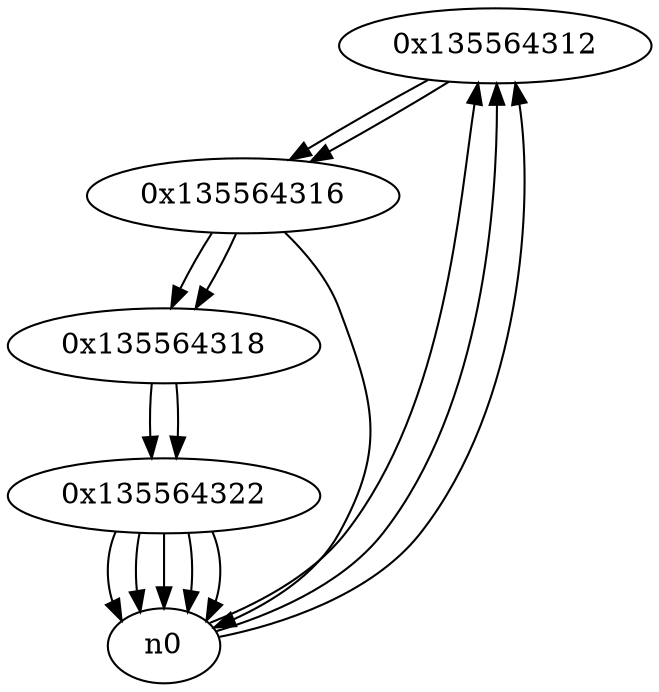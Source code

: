 digraph G{
/* nodes */
  n1 [label="0x135564312"]
  n2 [label="0x135564316"]
  n3 [label="0x135564318"]
  n4 [label="0x135564322"]
/* edges */
n1 -> n2;
n0 -> n1;
n0 -> n1;
n0 -> n1;
n2 -> n0;
n2 -> n3;
n1 -> n2;
n3 -> n4;
n2 -> n3;
n4 -> n0;
n4 -> n0;
n4 -> n0;
n4 -> n0;
n4 -> n0;
n3 -> n4;
}
